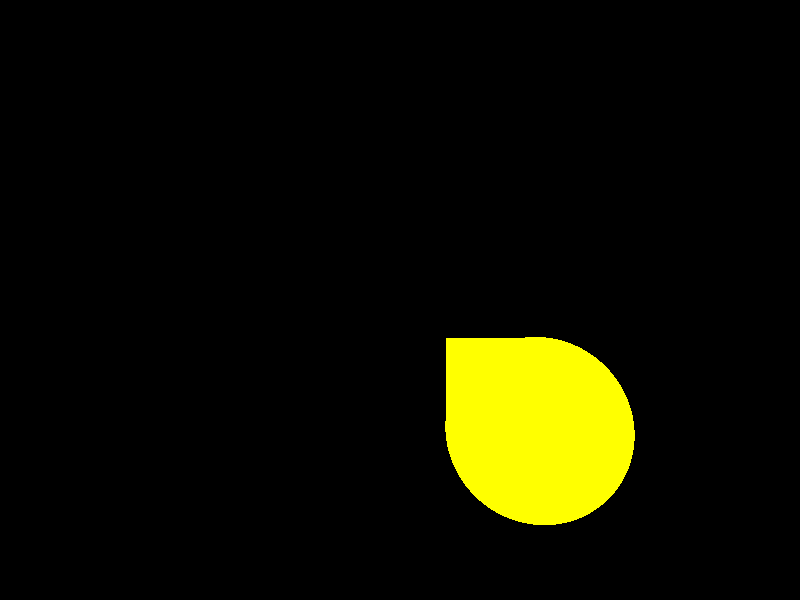 #include "colors.inc"
background { color Black }
  camera {
    location <0, -50, -3>
    look_at  <0, 0,  0>
  }
 box { <0,0,0>,  <10,10,10> 
 translate <5,5,5> texture {
                pigment { color Yellow }
            }}
 sphere { <0,0,0>,  10 
 translate <15,15,15> texture {
                pigment { color Yellow }
            }}
light_source { <2, 4, -3> color White}
